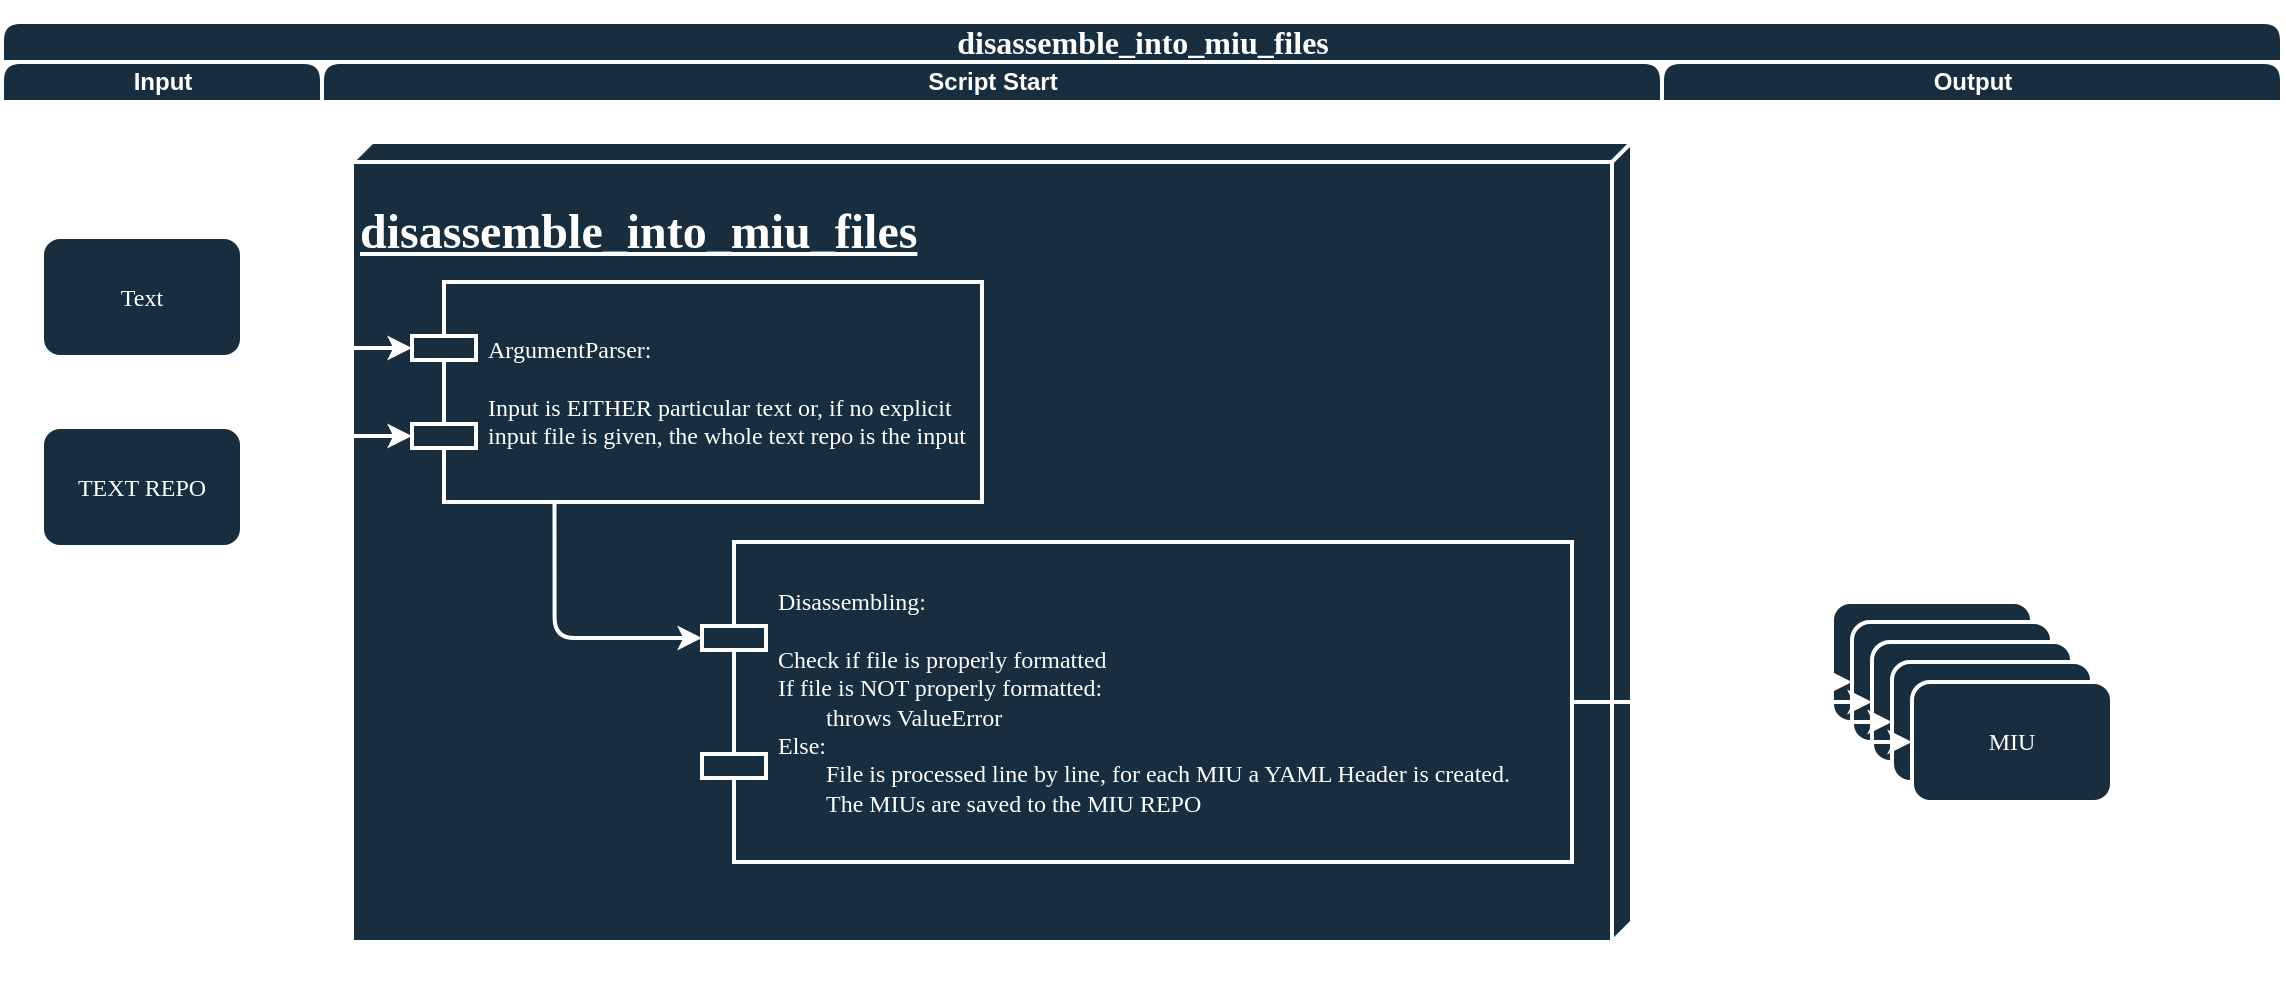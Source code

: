 <mxfile version="22.0.3" type="device">
  <diagram name="Page-1" id="b520641d-4fe3-3701-9064-5fc419738815">
    <mxGraphModel dx="1812" dy="1071" grid="1" gridSize="10" guides="1" tooltips="1" connect="1" arrows="1" fold="1" page="1" pageScale="1" pageWidth="1100" pageHeight="850" background="none" math="0" shadow="0">
      <root>
        <mxCell id="0" />
        <mxCell id="1" parent="0" />
        <mxCell id="SnqjzSfXRcjX0LN74eH3-1" value="&lt;h1&gt;disassemble_into_miu_files&lt;/h1&gt;" style="swimlane;html=1;childLayout=stackLayout;startSize=20;rounded=1;shadow=0;labelBackgroundColor=none;strokeWidth=2;fontFamily=Verdana;fontSize=8;align=center;fillColor=#182E3E;strokeColor=#FFFFFF;fontColor=#FFFFFF;" vertex="1" parent="1">
          <mxGeometry x="70" y="40" width="1140" height="480" as="geometry">
            <mxRectangle x="70" y="40" width="40" height="50" as="alternateBounds" />
          </mxGeometry>
        </mxCell>
        <mxCell id="SnqjzSfXRcjX0LN74eH3-2" value="Input" style="swimlane;html=1;startSize=20;rounded=1;labelBackgroundColor=none;strokeWidth=2;fillColor=#182E3E;strokeColor=#FFFFFF;fontColor=#FFFFFF;" vertex="1" parent="SnqjzSfXRcjX0LN74eH3-1">
          <mxGeometry y="20" width="160" height="460" as="geometry" />
        </mxCell>
        <mxCell id="SnqjzSfXRcjX0LN74eH3-3" value="&lt;font style=&quot;font-size: 12px;&quot;&gt;Text&lt;/font&gt;" style="rounded=1;whiteSpace=wrap;html=1;shadow=0;labelBackgroundColor=none;strokeWidth=2;fontFamily=Verdana;fontSize=8;align=center;fillColor=#182E3E;strokeColor=#FFFFFF;fontColor=#FFFFFF;" vertex="1" parent="SnqjzSfXRcjX0LN74eH3-2">
          <mxGeometry x="20" y="87.5" width="100" height="60" as="geometry" />
        </mxCell>
        <mxCell id="SnqjzSfXRcjX0LN74eH3-47" value="&lt;font style=&quot;font-size: 12px;&quot;&gt;TEXT REPO&lt;/font&gt;" style="rounded=1;whiteSpace=wrap;html=1;shadow=0;labelBackgroundColor=none;strokeWidth=2;fontFamily=Verdana;fontSize=8;align=center;fillColor=#182E3E;strokeColor=#FFFFFF;fontColor=#FFFFFF;" vertex="1" parent="SnqjzSfXRcjX0LN74eH3-2">
          <mxGeometry x="20" y="182.5" width="100" height="60" as="geometry" />
        </mxCell>
        <mxCell id="SnqjzSfXRcjX0LN74eH3-21" value="Script Start" style="swimlane;html=1;startSize=20;rounded=1;labelBackgroundColor=none;strokeWidth=2;fillColor=#182E3E;strokeColor=#FFFFFF;fontColor=#FFFFFF;" vertex="1" parent="SnqjzSfXRcjX0LN74eH3-1">
          <mxGeometry x="160" y="20" width="670" height="460" as="geometry" />
        </mxCell>
        <mxCell id="SnqjzSfXRcjX0LN74eH3-51" value="&lt;h1&gt;disassemble_into_miu_files&lt;/h1&gt;" style="verticalAlign=top;align=left;spacingTop=8;spacingLeft=2;spacingRight=12;shape=cube;size=10;direction=south;fontStyle=4;html=1;rounded=1;shadow=0;comic=0;labelBackgroundColor=none;strokeWidth=2;fontFamily=Verdana;fontSize=12;fillColor=#182E3E;strokeColor=#FFFFFF;fontColor=#FFFFFF;" vertex="1" parent="SnqjzSfXRcjX0LN74eH3-21">
          <mxGeometry x="15" y="40" width="640" height="400" as="geometry" />
        </mxCell>
        <mxCell id="SnqjzSfXRcjX0LN74eH3-60" value="Disassembling:&lt;br&gt;&lt;br&gt;Check if file is properly formatted&lt;br&gt;If file is NOT properly formatted: &lt;br&gt;&lt;span style=&quot;white-space: pre;&quot;&gt;&#x9;&lt;/span&gt;throws ValueError&lt;br&gt;Else:&lt;br&gt;&lt;span style=&quot;white-space: pre;&quot;&gt;&#x9;&lt;/span&gt;File is processed line by line, for each MIU a YAML Header is created.&lt;br&gt;&lt;span style=&quot;white-space: pre;&quot;&gt;&#x9;&lt;/span&gt;The MIUs are saved to the MIU REPO&lt;br&gt;" style="shape=component;align=left;spacingLeft=36;rounded=1;shadow=0;comic=0;labelBackgroundColor=none;strokeWidth=2;fontFamily=Verdana;fontSize=12;html=1;fillColor=#182E3E;strokeColor=#FFFFFF;fontColor=#FFFFFF;" vertex="1" parent="SnqjzSfXRcjX0LN74eH3-21">
          <mxGeometry x="190" y="240" width="435" height="160" as="geometry" />
        </mxCell>
        <mxCell id="SnqjzSfXRcjX0LN74eH3-61" style="edgeStyle=orthogonalEdgeStyle;rounded=1;orthogonalLoop=1;jettySize=auto;html=1;exitX=0.25;exitY=1;exitDx=0;exitDy=0;entryX=0;entryY=0.3;entryDx=0;entryDy=0;labelBackgroundColor=none;fontColor=default;strokeWidth=2;strokeColor=#ffffff;" edge="1" parent="SnqjzSfXRcjX0LN74eH3-21" source="SnqjzSfXRcjX0LN74eH3-57" target="SnqjzSfXRcjX0LN74eH3-60">
          <mxGeometry relative="1" as="geometry" />
        </mxCell>
        <mxCell id="SnqjzSfXRcjX0LN74eH3-57" value="ArgumentParser:&lt;br&gt;&lt;br&gt;Input is EITHER particular text or, if no explicit&lt;br&gt;input file is given, the whole text repo is the input" style="shape=component;align=left;spacingLeft=36;rounded=1;shadow=0;comic=0;labelBackgroundColor=none;strokeWidth=2;fontFamily=Verdana;fontSize=12;html=1;fillColor=#182E3E;strokeColor=#FFFFFF;fontColor=#FFFFFF;" vertex="1" parent="SnqjzSfXRcjX0LN74eH3-21">
          <mxGeometry x="45" y="110" width="285" height="110" as="geometry" />
        </mxCell>
        <mxCell id="SnqjzSfXRcjX0LN74eH3-56" style="edgeStyle=orthogonalEdgeStyle;rounded=1;orthogonalLoop=1;jettySize=auto;html=1;exitX=1;exitY=0.5;exitDx=0;exitDy=0;entryX=0;entryY=0.3;entryDx=0;entryDy=0;labelBackgroundColor=none;fontColor=default;strokeWidth=2;strokeColor=#FFFFFF;" edge="1" parent="SnqjzSfXRcjX0LN74eH3-1" source="SnqjzSfXRcjX0LN74eH3-3" target="SnqjzSfXRcjX0LN74eH3-57">
          <mxGeometry relative="1" as="geometry">
            <mxPoint x="180" y="150" as="targetPoint" />
            <Array as="points">
              <mxPoint x="150" y="138" />
              <mxPoint x="150" y="163" />
            </Array>
          </mxGeometry>
        </mxCell>
        <mxCell id="SnqjzSfXRcjX0LN74eH3-72" style="edgeStyle=orthogonalEdgeStyle;rounded=1;orthogonalLoop=1;jettySize=auto;html=1;exitX=1;exitY=0.5;exitDx=0;exitDy=0;entryX=0;entryY=0.7;entryDx=0;entryDy=0;labelBackgroundColor=none;fontColor=default;strokeWidth=2;strokeColor=#FFFFFF;" edge="1" parent="SnqjzSfXRcjX0LN74eH3-1" source="SnqjzSfXRcjX0LN74eH3-47" target="SnqjzSfXRcjX0LN74eH3-57">
          <mxGeometry relative="1" as="geometry">
            <Array as="points">
              <mxPoint x="150" y="233" />
              <mxPoint x="150" y="207" />
            </Array>
          </mxGeometry>
        </mxCell>
        <mxCell id="SnqjzSfXRcjX0LN74eH3-44" value="Output" style="swimlane;html=1;startSize=20;rounded=1;labelBackgroundColor=none;strokeWidth=2;fillColor=#182E3E;strokeColor=#FFFFFF;fontColor=#FFFFFF;" vertex="1" parent="SnqjzSfXRcjX0LN74eH3-1">
          <mxGeometry x="830" y="20" width="310" height="460" as="geometry" />
        </mxCell>
        <mxCell id="SnqjzSfXRcjX0LN74eH3-62" value="MIU" style="rounded=1;whiteSpace=wrap;html=1;shadow=0;labelBackgroundColor=none;strokeWidth=2;fontFamily=Verdana;fontSize=12;align=center;fillColor=#182E3E;strokeColor=#FFFFFF;fontColor=#FFFFFF;" vertex="1" parent="SnqjzSfXRcjX0LN74eH3-44">
          <mxGeometry x="85" y="270" width="100" height="60" as="geometry" />
        </mxCell>
        <mxCell id="SnqjzSfXRcjX0LN74eH3-63" value="MIU" style="rounded=1;whiteSpace=wrap;html=1;shadow=0;labelBackgroundColor=none;strokeWidth=2;fontFamily=Verdana;fontSize=12;align=center;fillColor=#182E3E;strokeColor=#FFFFFF;fontColor=#FFFFFF;" vertex="1" parent="SnqjzSfXRcjX0LN74eH3-44">
          <mxGeometry x="95" y="280" width="100" height="60" as="geometry" />
        </mxCell>
        <mxCell id="SnqjzSfXRcjX0LN74eH3-64" value="MIU" style="rounded=1;whiteSpace=wrap;html=1;shadow=0;labelBackgroundColor=none;strokeWidth=2;fontFamily=Verdana;fontSize=12;align=center;fillColor=#182E3E;strokeColor=#FFFFFF;fontColor=#FFFFFF;" vertex="1" parent="SnqjzSfXRcjX0LN74eH3-44">
          <mxGeometry x="105" y="290" width="100" height="60" as="geometry" />
        </mxCell>
        <mxCell id="SnqjzSfXRcjX0LN74eH3-65" value="MIU" style="rounded=1;whiteSpace=wrap;html=1;shadow=0;labelBackgroundColor=none;strokeWidth=2;fontFamily=Verdana;fontSize=12;align=center;fillColor=#182E3E;strokeColor=#FFFFFF;fontColor=#FFFFFF;" vertex="1" parent="SnqjzSfXRcjX0LN74eH3-44">
          <mxGeometry x="115" y="300" width="100" height="60" as="geometry" />
        </mxCell>
        <mxCell id="SnqjzSfXRcjX0LN74eH3-66" value="MIU" style="rounded=1;whiteSpace=wrap;html=1;shadow=0;labelBackgroundColor=none;strokeWidth=2;fontFamily=Verdana;fontSize=12;align=center;fillColor=#182E3E;strokeColor=#FFFFFF;fontColor=#FFFFFF;" vertex="1" parent="SnqjzSfXRcjX0LN74eH3-44">
          <mxGeometry x="125" y="310" width="100" height="60" as="geometry" />
        </mxCell>
        <mxCell id="SnqjzSfXRcjX0LN74eH3-81" style="edgeStyle=orthogonalEdgeStyle;rounded=0;orthogonalLoop=1;jettySize=auto;html=1;exitX=1;exitY=0.5;exitDx=0;exitDy=0;entryX=0;entryY=0.5;entryDx=0;entryDy=0;strokeColor=#FFFFFF;strokeWidth=2;" edge="1" parent="SnqjzSfXRcjX0LN74eH3-1" source="SnqjzSfXRcjX0LN74eH3-60" target="SnqjzSfXRcjX0LN74eH3-62">
          <mxGeometry relative="1" as="geometry" />
        </mxCell>
        <mxCell id="SnqjzSfXRcjX0LN74eH3-82" style="edgeStyle=orthogonalEdgeStyle;rounded=0;orthogonalLoop=1;jettySize=auto;html=1;exitX=1;exitY=0.5;exitDx=0;exitDy=0;entryX=0;entryY=0.5;entryDx=0;entryDy=0;strokeColor=#FFFFFF;strokeWidth=2;" edge="1" parent="SnqjzSfXRcjX0LN74eH3-1" source="SnqjzSfXRcjX0LN74eH3-60" target="SnqjzSfXRcjX0LN74eH3-63">
          <mxGeometry relative="1" as="geometry">
            <Array as="points">
              <mxPoint x="850" y="340" />
              <mxPoint x="850" y="330" />
            </Array>
          </mxGeometry>
        </mxCell>
        <mxCell id="SnqjzSfXRcjX0LN74eH3-83" style="edgeStyle=orthogonalEdgeStyle;rounded=0;orthogonalLoop=1;jettySize=auto;html=1;exitX=1;exitY=0.5;exitDx=0;exitDy=0;entryX=0;entryY=0.5;entryDx=0;entryDy=0;strokeColor=#FFFFFF;strokeWidth=2;" edge="1" parent="SnqjzSfXRcjX0LN74eH3-1" source="SnqjzSfXRcjX0LN74eH3-60" target="SnqjzSfXRcjX0LN74eH3-64">
          <mxGeometry relative="1" as="geometry" />
        </mxCell>
        <mxCell id="SnqjzSfXRcjX0LN74eH3-84" style="edgeStyle=orthogonalEdgeStyle;rounded=0;orthogonalLoop=1;jettySize=auto;html=1;exitX=1;exitY=0.5;exitDx=0;exitDy=0;entryX=0;entryY=0.5;entryDx=0;entryDy=0;strokeColor=#FFFFFF;strokeWidth=2;" edge="1" parent="SnqjzSfXRcjX0LN74eH3-1" source="SnqjzSfXRcjX0LN74eH3-60" target="SnqjzSfXRcjX0LN74eH3-65">
          <mxGeometry relative="1" as="geometry">
            <Array as="points">
              <mxPoint x="850" y="340" />
              <mxPoint x="850" y="350" />
            </Array>
          </mxGeometry>
        </mxCell>
        <mxCell id="SnqjzSfXRcjX0LN74eH3-85" style="edgeStyle=orthogonalEdgeStyle;rounded=0;orthogonalLoop=1;jettySize=auto;html=1;exitX=1;exitY=0.5;exitDx=0;exitDy=0;entryX=0;entryY=0.5;entryDx=0;entryDy=0;strokeColor=#FFFFFF;strokeWidth=2;" edge="1" parent="SnqjzSfXRcjX0LN74eH3-1" source="SnqjzSfXRcjX0LN74eH3-60" target="SnqjzSfXRcjX0LN74eH3-66">
          <mxGeometry relative="1" as="geometry">
            <Array as="points">
              <mxPoint x="850" y="340" />
              <mxPoint x="850" y="360" />
            </Array>
          </mxGeometry>
        </mxCell>
      </root>
    </mxGraphModel>
  </diagram>
</mxfile>
